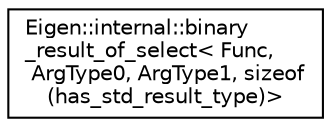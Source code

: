 digraph "Graphical Class Hierarchy"
{
  edge [fontname="Helvetica",fontsize="10",labelfontname="Helvetica",labelfontsize="10"];
  node [fontname="Helvetica",fontsize="10",shape=record];
  rankdir="LR";
  Node1 [label="Eigen::internal::binary\l_result_of_select\< Func,\l ArgType0, ArgType1, sizeof\l(has_std_result_type)\>",height=0.2,width=0.4,color="black", fillcolor="white", style="filled",URL="$struct_eigen_1_1internal_1_1binary__result__of__select_3_01_func_00_01_arg_type0_00_01_arg_type12f7b681b9b0e96643c5ba0b38cf06652.html"];
}

